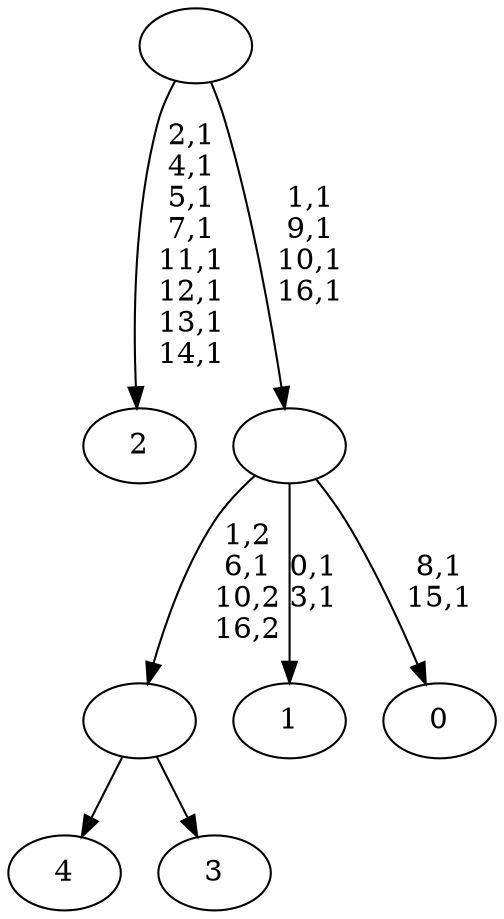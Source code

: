 digraph T {
	22 [label="4"]
	21 [label="3"]
	20 [label=""]
	19 [label="2"]
	10 [label="1"]
	7 [label="0"]
	4 [label=""]
	0 [label=""]
	20 -> 22 [label=""]
	20 -> 21 [label=""]
	4 -> 7 [label="8,1\n15,1"]
	4 -> 10 [label="0,1\n3,1"]
	4 -> 20 [label="1,2\n6,1\n10,2\n16,2"]
	0 -> 4 [label="1,1\n9,1\n10,1\n16,1"]
	0 -> 19 [label="2,1\n4,1\n5,1\n7,1\n11,1\n12,1\n13,1\n14,1"]
}
